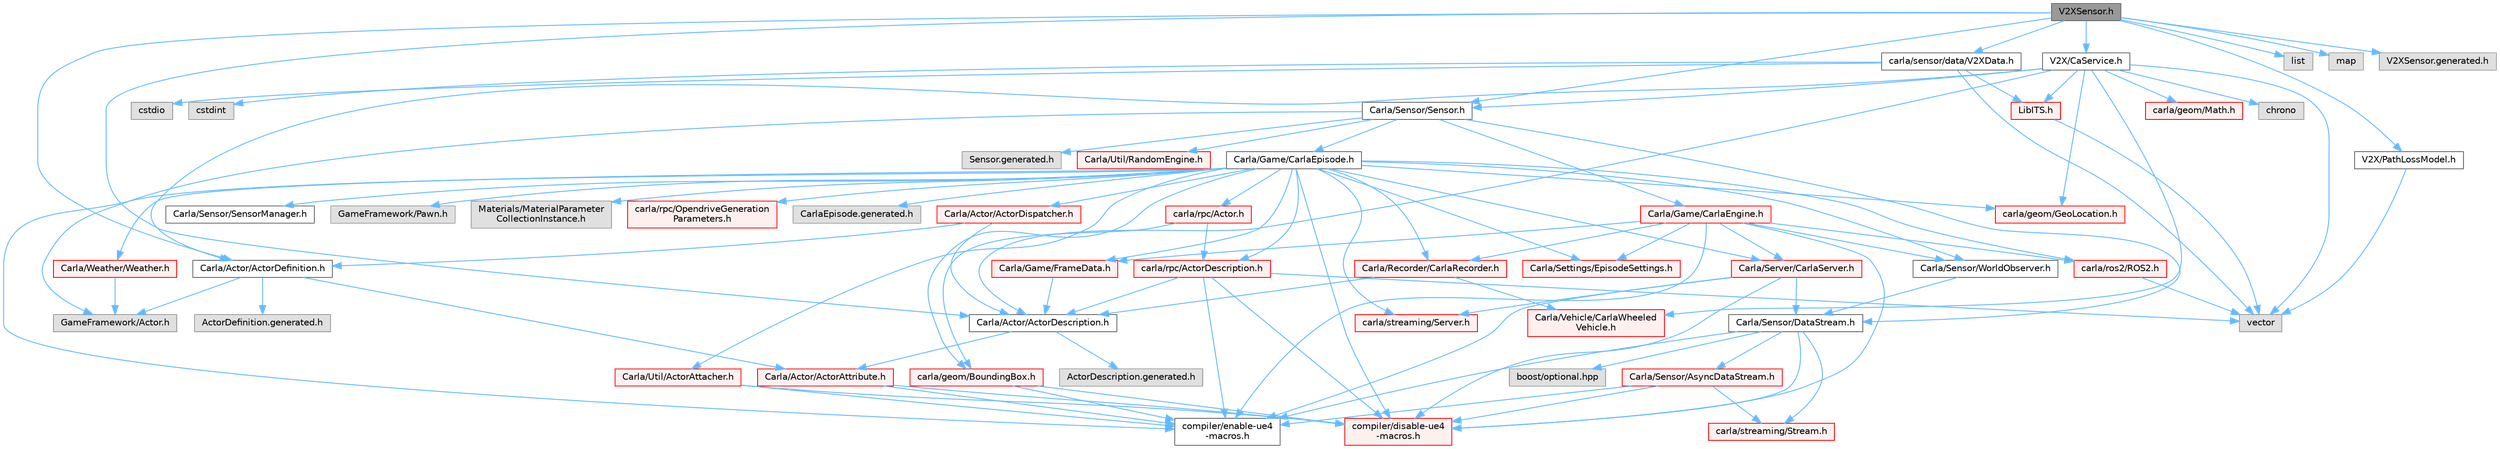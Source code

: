 digraph "V2XSensor.h"
{
 // INTERACTIVE_SVG=YES
 // LATEX_PDF_SIZE
  bgcolor="transparent";
  edge [fontname=Helvetica,fontsize=10,labelfontname=Helvetica,labelfontsize=10];
  node [fontname=Helvetica,fontsize=10,shape=box,height=0.2,width=0.4];
  Node1 [id="Node000001",label="V2XSensor.h",height=0.2,width=0.4,color="gray40", fillcolor="grey60", style="filled", fontcolor="black",tooltip=" "];
  Node1 -> Node2 [id="edge1_Node000001_Node000002",color="steelblue1",style="solid",tooltip=" "];
  Node2 [id="Node000002",label="Carla/Sensor/Sensor.h",height=0.2,width=0.4,color="grey40", fillcolor="white", style="filled",URL="$d7/d7d/Unreal_2CarlaUE4_2Plugins_2Carla_2Source_2Carla_2Sensor_2Sensor_8h.html",tooltip=" "];
  Node2 -> Node3 [id="edge2_Node000002_Node000003",color="steelblue1",style="solid",tooltip=" "];
  Node3 [id="Node000003",label="Carla/Game/CarlaEpisode.h",height=0.2,width=0.4,color="grey40", fillcolor="white", style="filled",URL="$de/db8/CarlaEpisode_8h.html",tooltip=" "];
  Node3 -> Node4 [id="edge3_Node000003_Node000004",color="steelblue1",style="solid",tooltip=" "];
  Node4 [id="Node000004",label="Carla/Actor/ActorDispatcher.h",height=0.2,width=0.4,color="red", fillcolor="#FFF0F0", style="filled",URL="$dc/ddc/ActorDispatcher_8h.html",tooltip=" "];
  Node4 -> Node5 [id="edge4_Node000004_Node000005",color="steelblue1",style="solid",tooltip=" "];
  Node5 [id="Node000005",label="Carla/Actor/ActorDefinition.h",height=0.2,width=0.4,color="grey40", fillcolor="white", style="filled",URL="$d0/d65/Unreal_2CarlaUE4_2Plugins_2Carla_2Source_2Carla_2Actor_2ActorDefinition_8h.html",tooltip=" "];
  Node5 -> Node6 [id="edge5_Node000005_Node000006",color="steelblue1",style="solid",tooltip=" "];
  Node6 [id="Node000006",label="Carla/Actor/ActorAttribute.h",height=0.2,width=0.4,color="red", fillcolor="#FFF0F0", style="filled",URL="$d6/d1a/Unreal_2CarlaUE4_2Plugins_2Carla_2Source_2Carla_2Actor_2ActorAttribute_8h.html",tooltip=" "];
  Node6 -> Node7 [id="edge6_Node000006_Node000007",color="steelblue1",style="solid",tooltip=" "];
  Node7 [id="Node000007",label="compiler/disable-ue4\l-macros.h",height=0.2,width=0.4,color="red", fillcolor="#FFF0F0", style="filled",URL="$d2/d02/disable-ue4-macros_8h.html",tooltip=" "];
  Node6 -> Node14 [id="edge7_Node000006_Node000014",color="steelblue1",style="solid",tooltip=" "];
  Node14 [id="Node000014",label="compiler/enable-ue4\l-macros.h",height=0.2,width=0.4,color="grey40", fillcolor="white", style="filled",URL="$d9/da2/enable-ue4-macros_8h.html",tooltip=" "];
  Node5 -> Node16 [id="edge8_Node000005_Node000016",color="steelblue1",style="solid",tooltip=" "];
  Node16 [id="Node000016",label="GameFramework/Actor.h",height=0.2,width=0.4,color="grey60", fillcolor="#E0E0E0", style="filled",tooltip=" "];
  Node5 -> Node17 [id="edge9_Node000005_Node000017",color="steelblue1",style="solid",tooltip=" "];
  Node17 [id="Node000017",label="ActorDefinition.generated.h",height=0.2,width=0.4,color="grey60", fillcolor="#E0E0E0", style="filled",tooltip=" "];
  Node4 -> Node18 [id="edge10_Node000004_Node000018",color="steelblue1",style="solid",tooltip=" "];
  Node18 [id="Node000018",label="Carla/Actor/ActorDescription.h",height=0.2,width=0.4,color="grey40", fillcolor="white", style="filled",URL="$d4/de6/Unreal_2CarlaUE4_2Plugins_2Carla_2Source_2Carla_2Actor_2ActorDescription_8h.html",tooltip=" "];
  Node18 -> Node6 [id="edge11_Node000018_Node000006",color="steelblue1",style="solid",tooltip=" "];
  Node18 -> Node19 [id="edge12_Node000018_Node000019",color="steelblue1",style="solid",tooltip=" "];
  Node19 [id="Node000019",label="ActorDescription.generated.h",height=0.2,width=0.4,color="grey60", fillcolor="#E0E0E0", style="filled",tooltip=" "];
  Node3 -> Node209 [id="edge13_Node000003_Node000209",color="steelblue1",style="solid",tooltip=" "];
  Node209 [id="Node000209",label="Carla/Recorder/CarlaRecorder.h",height=0.2,width=0.4,color="red", fillcolor="#FFF0F0", style="filled",URL="$d9/d6a/CarlaRecorder_8h.html",tooltip=" "];
  Node209 -> Node18 [id="edge14_Node000209_Node000018",color="steelblue1",style="solid",tooltip=" "];
  Node209 -> Node168 [id="edge15_Node000209_Node000168",color="steelblue1",style="solid",tooltip=" "];
  Node168 [id="Node000168",label="Carla/Vehicle/CarlaWheeled\lVehicle.h",height=0.2,width=0.4,color="red", fillcolor="#FFF0F0", style="filled",URL="$d3/d00/CarlaWheeledVehicle_8h.html",tooltip=" "];
  Node3 -> Node240 [id="edge16_Node000003_Node000240",color="steelblue1",style="solid",tooltip=" "];
  Node240 [id="Node000240",label="Carla/Sensor/WorldObserver.h",height=0.2,width=0.4,color="grey40", fillcolor="white", style="filled",URL="$d8/deb/WorldObserver_8h.html",tooltip=" "];
  Node240 -> Node81 [id="edge17_Node000240_Node000081",color="steelblue1",style="solid",tooltip=" "];
  Node81 [id="Node000081",label="Carla/Sensor/DataStream.h",height=0.2,width=0.4,color="grey40", fillcolor="white", style="filled",URL="$da/dd9/DataStream_8h.html",tooltip=" "];
  Node81 -> Node82 [id="edge18_Node000081_Node000082",color="steelblue1",style="solid",tooltip=" "];
  Node82 [id="Node000082",label="Carla/Sensor/AsyncDataStream.h",height=0.2,width=0.4,color="red", fillcolor="#FFF0F0", style="filled",URL="$d9/d4d/AsyncDataStream_8h.html",tooltip=" "];
  Node82 -> Node7 [id="edge19_Node000082_Node000007",color="steelblue1",style="solid",tooltip=" "];
  Node82 -> Node138 [id="edge20_Node000082_Node000138",color="steelblue1",style="solid",tooltip=" "];
  Node138 [id="Node000138",label="carla/streaming/Stream.h",height=0.2,width=0.4,color="red", fillcolor="#FFF0F0", style="filled",URL="$de/dd1/Stream_8h.html",tooltip=" "];
  Node82 -> Node14 [id="edge21_Node000082_Node000014",color="steelblue1",style="solid",tooltip=" "];
  Node81 -> Node7 [id="edge22_Node000081_Node000007",color="steelblue1",style="solid",tooltip=" "];
  Node81 -> Node138 [id="edge23_Node000081_Node000138",color="steelblue1",style="solid",tooltip=" "];
  Node81 -> Node165 [id="edge24_Node000081_Node000165",color="steelblue1",style="solid",tooltip=" "];
  Node165 [id="Node000165",label="boost/optional.hpp",height=0.2,width=0.4,color="grey60", fillcolor="#E0E0E0", style="filled",tooltip=" "];
  Node81 -> Node14 [id="edge25_Node000081_Node000014",color="steelblue1",style="solid",tooltip=" "];
  Node3 -> Node241 [id="edge26_Node000003_Node000241",color="steelblue1",style="solid",tooltip=" "];
  Node241 [id="Node000241",label="Carla/Server/CarlaServer.h",height=0.2,width=0.4,color="red", fillcolor="#FFF0F0", style="filled",URL="$d0/d35/CarlaServer_8h.html",tooltip=" "];
  Node241 -> Node81 [id="edge27_Node000241_Node000081",color="steelblue1",style="solid",tooltip=" "];
  Node241 -> Node7 [id="edge28_Node000241_Node000007",color="steelblue1",style="solid",tooltip=" "];
  Node241 -> Node253 [id="edge29_Node000241_Node000253",color="steelblue1",style="solid",tooltip=" "];
  Node253 [id="Node000253",label="carla/streaming/Server.h",height=0.2,width=0.4,color="red", fillcolor="#FFF0F0", style="filled",URL="$d8/df6/streaming_2Server_8h.html",tooltip=" "];
  Node241 -> Node14 [id="edge30_Node000241_Node000014",color="steelblue1",style="solid",tooltip=" "];
  Node3 -> Node257 [id="edge31_Node000003_Node000257",color="steelblue1",style="solid",tooltip=" "];
  Node257 [id="Node000257",label="Carla/Settings/EpisodeSettings.h",height=0.2,width=0.4,color="red", fillcolor="#FFF0F0", style="filled",URL="$d8/d64/Unreal_2CarlaUE4_2Plugins_2Carla_2Source_2Carla_2Settings_2EpisodeSettings_8h.html",tooltip=" "];
  Node3 -> Node259 [id="edge32_Node000003_Node000259",color="steelblue1",style="solid",tooltip=" "];
  Node259 [id="Node000259",label="Carla/Util/ActorAttacher.h",height=0.2,width=0.4,color="red", fillcolor="#FFF0F0", style="filled",URL="$d6/d68/ActorAttacher_8h.html",tooltip=" "];
  Node259 -> Node7 [id="edge33_Node000259_Node000007",color="steelblue1",style="solid",tooltip=" "];
  Node259 -> Node14 [id="edge34_Node000259_Node000014",color="steelblue1",style="solid",tooltip=" "];
  Node3 -> Node262 [id="edge35_Node000003_Node000262",color="steelblue1",style="solid",tooltip=" "];
  Node262 [id="Node000262",label="Carla/Weather/Weather.h",height=0.2,width=0.4,color="red", fillcolor="#FFF0F0", style="filled",URL="$d5/d65/Weather_8h.html",tooltip=" "];
  Node262 -> Node16 [id="edge36_Node000262_Node000016",color="steelblue1",style="solid",tooltip=" "];
  Node3 -> Node266 [id="edge37_Node000003_Node000266",color="steelblue1",style="solid",tooltip=" "];
  Node266 [id="Node000266",label="Carla/Game/FrameData.h",height=0.2,width=0.4,color="red", fillcolor="#FFF0F0", style="filled",URL="$d2/df1/FrameData_8h.html",tooltip=" "];
  Node266 -> Node18 [id="edge38_Node000266_Node000018",color="steelblue1",style="solid",tooltip=" "];
  Node3 -> Node325 [id="edge39_Node000003_Node000325",color="steelblue1",style="solid",tooltip=" "];
  Node325 [id="Node000325",label="Carla/Sensor/SensorManager.h",height=0.2,width=0.4,color="grey40", fillcolor="white", style="filled",URL="$dc/dbf/SensorManager_8h.html",tooltip=" "];
  Node3 -> Node326 [id="edge40_Node000003_Node000326",color="steelblue1",style="solid",tooltip=" "];
  Node326 [id="Node000326",label="GameFramework/Pawn.h",height=0.2,width=0.4,color="grey60", fillcolor="#E0E0E0", style="filled",tooltip=" "];
  Node3 -> Node327 [id="edge41_Node000003_Node000327",color="steelblue1",style="solid",tooltip=" "];
  Node327 [id="Node000327",label="Materials/MaterialParameter\lCollectionInstance.h",height=0.2,width=0.4,color="grey60", fillcolor="#E0E0E0", style="filled",tooltip=" "];
  Node3 -> Node7 [id="edge42_Node000003_Node000007",color="steelblue1",style="solid",tooltip=" "];
  Node3 -> Node44 [id="edge43_Node000003_Node000044",color="steelblue1",style="solid",tooltip=" "];
  Node44 [id="Node000044",label="carla/geom/BoundingBox.h",height=0.2,width=0.4,color="red", fillcolor="#FFF0F0", style="filled",URL="$d2/dfe/LibCarla_2source_2carla_2geom_2BoundingBox_8h.html",tooltip=" "];
  Node44 -> Node14 [id="edge44_Node000044_Node000014",color="steelblue1",style="solid",tooltip=" "];
  Node44 -> Node7 [id="edge45_Node000044_Node000007",color="steelblue1",style="solid",tooltip=" "];
  Node3 -> Node116 [id="edge46_Node000003_Node000116",color="steelblue1",style="solid",tooltip=" "];
  Node116 [id="Node000116",label="carla/geom/GeoLocation.h",height=0.2,width=0.4,color="red", fillcolor="#FFF0F0", style="filled",URL="$d7/d86/GeoLocation_8h.html",tooltip=" "];
  Node3 -> Node94 [id="edge47_Node000003_Node000094",color="steelblue1",style="solid",tooltip=" "];
  Node94 [id="Node000094",label="carla/ros2/ROS2.h",height=0.2,width=0.4,color="red", fillcolor="#FFF0F0", style="filled",URL="$da/db8/ROS2_8h.html",tooltip=" "];
  Node94 -> Node62 [id="edge48_Node000094_Node000062",color="steelblue1",style="solid",tooltip=" "];
  Node62 [id="Node000062",label="vector",height=0.2,width=0.4,color="grey60", fillcolor="#E0E0E0", style="filled",tooltip=" "];
  Node3 -> Node43 [id="edge49_Node000003_Node000043",color="steelblue1",style="solid",tooltip=" "];
  Node43 [id="Node000043",label="carla/rpc/Actor.h",height=0.2,width=0.4,color="red", fillcolor="#FFF0F0", style="filled",URL="$d8/d73/rpc_2Actor_8h.html",tooltip=" "];
  Node43 -> Node44 [id="edge50_Node000043_Node000044",color="steelblue1",style="solid",tooltip=" "];
  Node43 -> Node58 [id="edge51_Node000043_Node000058",color="steelblue1",style="solid",tooltip=" "];
  Node58 [id="Node000058",label="carla/rpc/ActorDescription.h",height=0.2,width=0.4,color="red", fillcolor="#FFF0F0", style="filled",URL="$d9/db9/LibCarla_2source_2carla_2rpc_2ActorDescription_8h.html",tooltip=" "];
  Node58 -> Node62 [id="edge52_Node000058_Node000062",color="steelblue1",style="solid",tooltip=" "];
  Node58 -> Node14 [id="edge53_Node000058_Node000014",color="steelblue1",style="solid",tooltip=" "];
  Node58 -> Node18 [id="edge54_Node000058_Node000018",color="steelblue1",style="solid",tooltip=" "];
  Node58 -> Node7 [id="edge55_Node000058_Node000007",color="steelblue1",style="solid",tooltip=" "];
  Node3 -> Node58 [id="edge56_Node000003_Node000058",color="steelblue1",style="solid",tooltip=" "];
  Node3 -> Node316 [id="edge57_Node000003_Node000316",color="steelblue1",style="solid",tooltip=" "];
  Node316 [id="Node000316",label="carla/rpc/OpendriveGeneration\lParameters.h",height=0.2,width=0.4,color="red", fillcolor="#FFF0F0", style="filled",URL="$d9/d3b/OpendriveGenerationParameters_8h.html",tooltip=" "];
  Node3 -> Node253 [id="edge58_Node000003_Node000253",color="steelblue1",style="solid",tooltip=" "];
  Node3 -> Node14 [id="edge59_Node000003_Node000014",color="steelblue1",style="solid",tooltip=" "];
  Node3 -> Node328 [id="edge60_Node000003_Node000328",color="steelblue1",style="solid",tooltip=" "];
  Node328 [id="Node000328",label="CarlaEpisode.generated.h",height=0.2,width=0.4,color="grey60", fillcolor="#E0E0E0", style="filled",tooltip=" "];
  Node2 -> Node81 [id="edge61_Node000002_Node000081",color="steelblue1",style="solid",tooltip=" "];
  Node2 -> Node329 [id="edge62_Node000002_Node000329",color="steelblue1",style="solid",tooltip=" "];
  Node329 [id="Node000329",label="Carla/Util/RandomEngine.h",height=0.2,width=0.4,color="red", fillcolor="#FFF0F0", style="filled",URL="$d6/daa/RandomEngine_8h.html",tooltip=" "];
  Node2 -> Node332 [id="edge63_Node000002_Node000332",color="steelblue1",style="solid",tooltip=" "];
  Node332 [id="Node000332",label="Carla/Game/CarlaEngine.h",height=0.2,width=0.4,color="red", fillcolor="#FFF0F0", style="filled",URL="$d0/d11/CarlaEngine_8h.html",tooltip=" "];
  Node332 -> Node209 [id="edge64_Node000332_Node000209",color="steelblue1",style="solid",tooltip=" "];
  Node332 -> Node240 [id="edge65_Node000332_Node000240",color="steelblue1",style="solid",tooltip=" "];
  Node332 -> Node241 [id="edge66_Node000332_Node000241",color="steelblue1",style="solid",tooltip=" "];
  Node332 -> Node257 [id="edge67_Node000332_Node000257",color="steelblue1",style="solid",tooltip=" "];
  Node332 -> Node266 [id="edge68_Node000332_Node000266",color="steelblue1",style="solid",tooltip=" "];
  Node332 -> Node7 [id="edge69_Node000332_Node000007",color="steelblue1",style="solid",tooltip=" "];
  Node332 -> Node94 [id="edge70_Node000332_Node000094",color="steelblue1",style="solid",tooltip=" "];
  Node332 -> Node14 [id="edge71_Node000332_Node000014",color="steelblue1",style="solid",tooltip=" "];
  Node2 -> Node16 [id="edge72_Node000002_Node000016",color="steelblue1",style="solid",tooltip=" "];
  Node2 -> Node337 [id="edge73_Node000002_Node000337",color="steelblue1",style="solid",tooltip=" "];
  Node337 [id="Node000337",label="Sensor.generated.h",height=0.2,width=0.4,color="grey60", fillcolor="#E0E0E0", style="filled",tooltip=" "];
  Node1 -> Node5 [id="edge74_Node000001_Node000005",color="steelblue1",style="solid",tooltip=" "];
  Node1 -> Node18 [id="edge75_Node000001_Node000018",color="steelblue1",style="solid",tooltip=" "];
  Node1 -> Node135 [id="edge76_Node000001_Node000135",color="steelblue1",style="solid",tooltip=" "];
  Node135 [id="Node000135",label="carla/sensor/data/V2XData.h",height=0.2,width=0.4,color="grey40", fillcolor="white", style="filled",URL="$d8/db7/V2XData_8h.html",tooltip=" "];
  Node135 -> Node13 [id="edge77_Node000135_Node000013",color="steelblue1",style="solid",tooltip=" "];
  Node13 [id="Node000013",label="cstdint",height=0.2,width=0.4,color="grey60", fillcolor="#E0E0E0", style="filled",tooltip=" "];
  Node135 -> Node62 [id="edge78_Node000135_Node000062",color="steelblue1",style="solid",tooltip=" "];
  Node135 -> Node130 [id="edge79_Node000135_Node000130",color="steelblue1",style="solid",tooltip=" "];
  Node130 [id="Node000130",label="cstdio",height=0.2,width=0.4,color="grey60", fillcolor="#E0E0E0", style="filled",tooltip=" "];
  Node135 -> Node136 [id="edge80_Node000135_Node000136",color="steelblue1",style="solid",tooltip=" "];
  Node136 [id="Node000136",label="LibITS.h",height=0.2,width=0.4,color="red", fillcolor="#FFF0F0", style="filled",URL="$d3/d61/LibITS_8h.html",tooltip=" "];
  Node136 -> Node62 [id="edge81_Node000136_Node000062",color="steelblue1",style="solid",tooltip=" "];
  Node1 -> Node338 [id="edge82_Node000001_Node000338",color="steelblue1",style="solid",tooltip=" "];
  Node338 [id="Node000338",label="V2X/CaService.h",height=0.2,width=0.4,color="grey40", fillcolor="white", style="filled",URL="$df/dd8/CaService_8h.html",tooltip=" "];
  Node338 -> Node2 [id="edge83_Node000338_Node000002",color="steelblue1",style="solid",tooltip=" "];
  Node338 -> Node5 [id="edge84_Node000338_Node000005",color="steelblue1",style="solid",tooltip=" "];
  Node338 -> Node18 [id="edge85_Node000338_Node000018",color="steelblue1",style="solid",tooltip=" "];
  Node338 -> Node168 [id="edge86_Node000338_Node000168",color="steelblue1",style="solid",tooltip=" "];
  Node338 -> Node49 [id="edge87_Node000338_Node000049",color="steelblue1",style="solid",tooltip=" "];
  Node49 [id="Node000049",label="carla/geom/Math.h",height=0.2,width=0.4,color="red", fillcolor="#FFF0F0", style="filled",URL="$db/d8a/Math_8h.html",tooltip=" "];
  Node338 -> Node116 [id="edge88_Node000338_Node000116",color="steelblue1",style="solid",tooltip=" "];
  Node338 -> Node62 [id="edge89_Node000338_Node000062",color="steelblue1",style="solid",tooltip=" "];
  Node338 -> Node136 [id="edge90_Node000338_Node000136",color="steelblue1",style="solid",tooltip=" "];
  Node338 -> Node147 [id="edge91_Node000338_Node000147",color="steelblue1",style="solid",tooltip=" "];
  Node147 [id="Node000147",label="chrono",height=0.2,width=0.4,color="grey60", fillcolor="#E0E0E0", style="filled",tooltip=" "];
  Node1 -> Node339 [id="edge92_Node000001_Node000339",color="steelblue1",style="solid",tooltip=" "];
  Node339 [id="Node000339",label="V2X/PathLossModel.h",height=0.2,width=0.4,color="grey40", fillcolor="white", style="filled",URL="$dd/dc7/PathLossModel_8h.html",tooltip=" "];
  Node339 -> Node62 [id="edge93_Node000339_Node000062",color="steelblue1",style="solid",tooltip=" "];
  Node1 -> Node340 [id="edge94_Node000001_Node000340",color="steelblue1",style="solid",tooltip=" "];
  Node340 [id="Node000340",label="list",height=0.2,width=0.4,color="grey60", fillcolor="#E0E0E0", style="filled",tooltip=" "];
  Node1 -> Node295 [id="edge95_Node000001_Node000295",color="steelblue1",style="solid",tooltip=" "];
  Node295 [id="Node000295",label="map",height=0.2,width=0.4,color="grey60", fillcolor="#E0E0E0", style="filled",tooltip=" "];
  Node1 -> Node341 [id="edge96_Node000001_Node000341",color="steelblue1",style="solid",tooltip=" "];
  Node341 [id="Node000341",label="V2XSensor.generated.h",height=0.2,width=0.4,color="grey60", fillcolor="#E0E0E0", style="filled",tooltip=" "];
}
